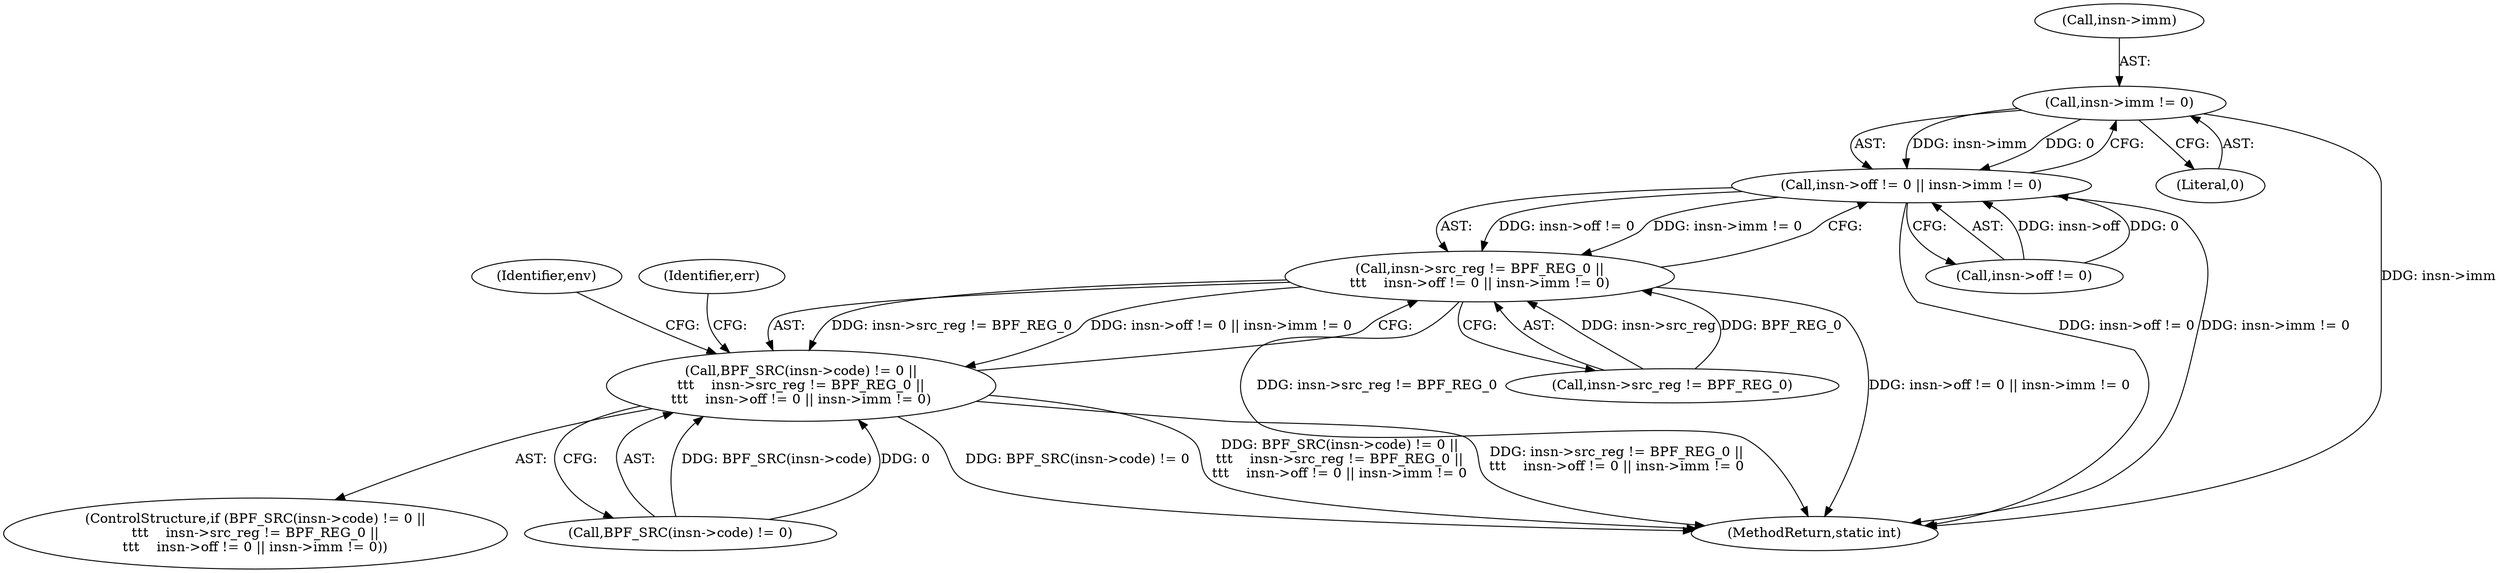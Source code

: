 digraph "0_linux_0c17d1d2c61936401f4702e1846e2c19b200f958_0@pointer" {
"1000162" [label="(Call,insn->imm != 0)"];
"1000156" [label="(Call,insn->off != 0 || insn->imm != 0)"];
"1000150" [label="(Call,insn->src_reg != BPF_REG_0 ||\n\t\t\t    insn->off != 0 || insn->imm != 0)"];
"1000143" [label="(Call,BPF_SRC(insn->code) != 0 ||\n\t\t\t    insn->src_reg != BPF_REG_0 ||\n\t\t\t    insn->off != 0 || insn->imm != 0)"];
"1000169" [label="(Identifier,env)"];
"1000156" [label="(Call,insn->off != 0 || insn->imm != 0)"];
"1000142" [label="(ControlStructure,if (BPF_SRC(insn->code) != 0 ||\n\t\t\t    insn->src_reg != BPF_REG_0 ||\n\t\t\t    insn->off != 0 || insn->imm != 0))"];
"1000151" [label="(Call,insn->src_reg != BPF_REG_0)"];
"1000144" [label="(Call,BPF_SRC(insn->code) != 0)"];
"1000221" [label="(Identifier,err)"];
"1000143" [label="(Call,BPF_SRC(insn->code) != 0 ||\n\t\t\t    insn->src_reg != BPF_REG_0 ||\n\t\t\t    insn->off != 0 || insn->imm != 0)"];
"1000166" [label="(Literal,0)"];
"1000150" [label="(Call,insn->src_reg != BPF_REG_0 ||\n\t\t\t    insn->off != 0 || insn->imm != 0)"];
"1000157" [label="(Call,insn->off != 0)"];
"1000634" [label="(MethodReturn,static int)"];
"1000163" [label="(Call,insn->imm)"];
"1000162" [label="(Call,insn->imm != 0)"];
"1000162" -> "1000156"  [label="AST: "];
"1000162" -> "1000166"  [label="CFG: "];
"1000163" -> "1000162"  [label="AST: "];
"1000166" -> "1000162"  [label="AST: "];
"1000156" -> "1000162"  [label="CFG: "];
"1000162" -> "1000634"  [label="DDG: insn->imm"];
"1000162" -> "1000156"  [label="DDG: insn->imm"];
"1000162" -> "1000156"  [label="DDG: 0"];
"1000156" -> "1000150"  [label="AST: "];
"1000156" -> "1000157"  [label="CFG: "];
"1000157" -> "1000156"  [label="AST: "];
"1000150" -> "1000156"  [label="CFG: "];
"1000156" -> "1000634"  [label="DDG: insn->off != 0"];
"1000156" -> "1000634"  [label="DDG: insn->imm != 0"];
"1000156" -> "1000150"  [label="DDG: insn->off != 0"];
"1000156" -> "1000150"  [label="DDG: insn->imm != 0"];
"1000157" -> "1000156"  [label="DDG: insn->off"];
"1000157" -> "1000156"  [label="DDG: 0"];
"1000150" -> "1000143"  [label="AST: "];
"1000150" -> "1000151"  [label="CFG: "];
"1000151" -> "1000150"  [label="AST: "];
"1000143" -> "1000150"  [label="CFG: "];
"1000150" -> "1000634"  [label="DDG: insn->src_reg != BPF_REG_0"];
"1000150" -> "1000634"  [label="DDG: insn->off != 0 || insn->imm != 0"];
"1000150" -> "1000143"  [label="DDG: insn->src_reg != BPF_REG_0"];
"1000150" -> "1000143"  [label="DDG: insn->off != 0 || insn->imm != 0"];
"1000151" -> "1000150"  [label="DDG: insn->src_reg"];
"1000151" -> "1000150"  [label="DDG: BPF_REG_0"];
"1000143" -> "1000142"  [label="AST: "];
"1000143" -> "1000144"  [label="CFG: "];
"1000144" -> "1000143"  [label="AST: "];
"1000169" -> "1000143"  [label="CFG: "];
"1000221" -> "1000143"  [label="CFG: "];
"1000143" -> "1000634"  [label="DDG: BPF_SRC(insn->code) != 0"];
"1000143" -> "1000634"  [label="DDG: BPF_SRC(insn->code) != 0 ||\n\t\t\t    insn->src_reg != BPF_REG_0 ||\n\t\t\t    insn->off != 0 || insn->imm != 0"];
"1000143" -> "1000634"  [label="DDG: insn->src_reg != BPF_REG_0 ||\n\t\t\t    insn->off != 0 || insn->imm != 0"];
"1000144" -> "1000143"  [label="DDG: BPF_SRC(insn->code)"];
"1000144" -> "1000143"  [label="DDG: 0"];
}
